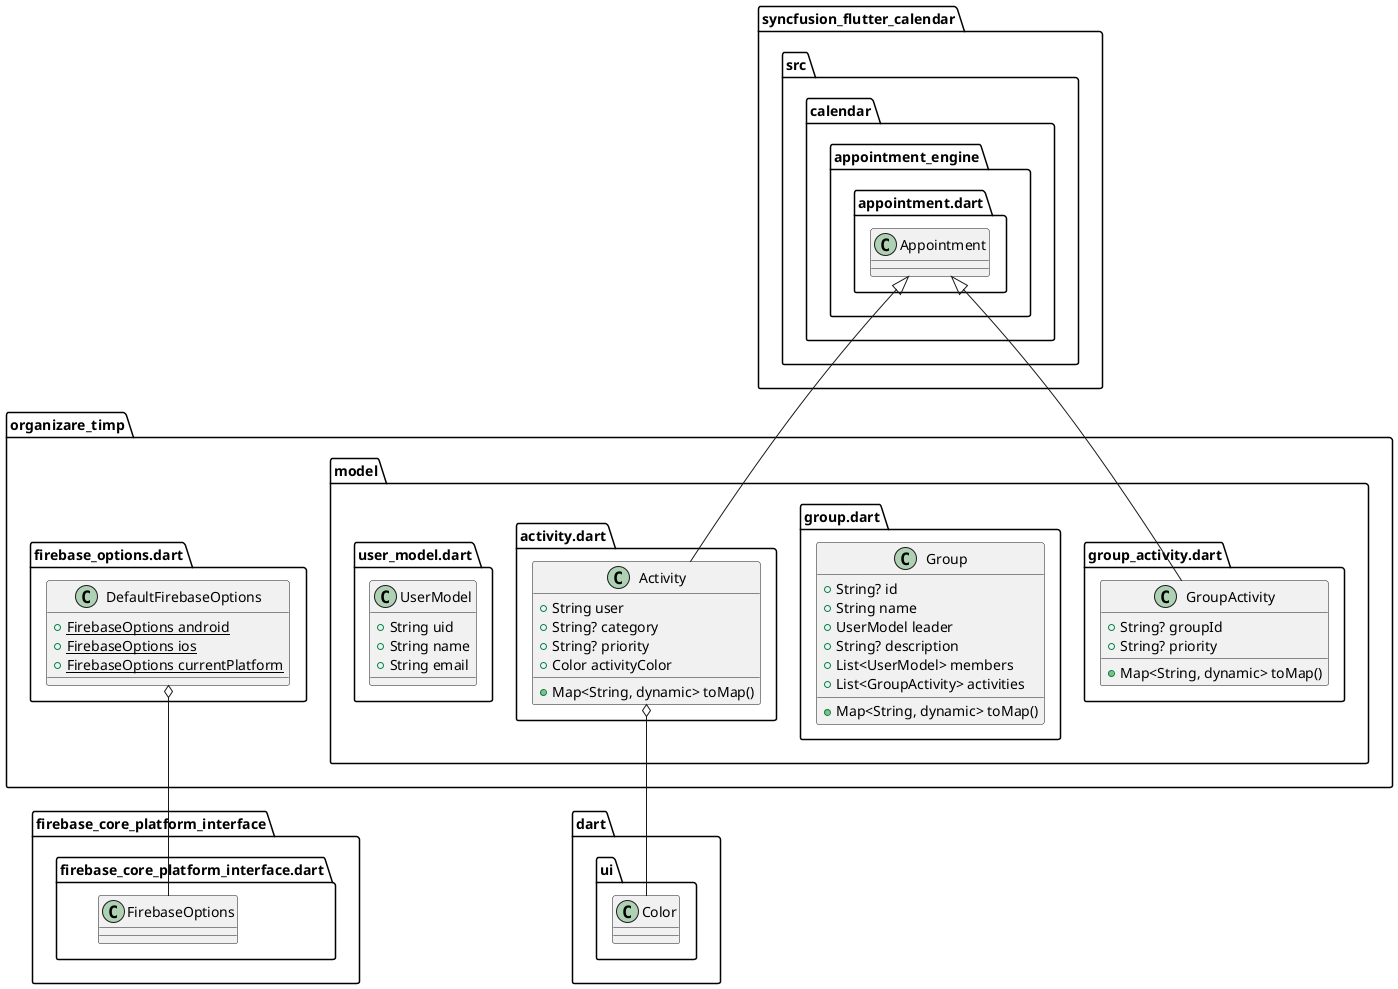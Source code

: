 @startuml classDiagram
set namespaceSeparator ::

class "organizare_timp::firebase_options.dart::DefaultFirebaseOptions" {
  {static} +FirebaseOptions android
  {static} +FirebaseOptions ios
  {static} +FirebaseOptions currentPlatform
}

"organizare_timp::firebase_options.dart::DefaultFirebaseOptions" o-- "firebase_core_platform_interface::firebase_core_platform_interface.dart::FirebaseOptions"


class "organizare_timp::model::group_activity.dart::GroupActivity" {
  +String? groupId
  +String? priority
  +Map<String, dynamic> toMap()
}

"syncfusion_flutter_calendar::src::calendar::appointment_engine::appointment.dart::Appointment" <|-- "organizare_timp::model::group_activity.dart::GroupActivity"

class "organizare_timp::model::group.dart::Group" {
  +String? id
  +String name
  +UserModel leader
  +String? description
  +List<UserModel> members
  +List<GroupActivity> activities
  +Map<String, dynamic> toMap()
}

class "organizare_timp::model::activity.dart::Activity" {
  +String user
  +String? category
  +String? priority
  +Color activityColor
  +Map<String, dynamic> toMap()
}

"organizare_timp::model::activity.dart::Activity" o-- "dart::ui::Color"
"syncfusion_flutter_calendar::src::calendar::appointment_engine::appointment.dart::Appointment" <|-- "organizare_timp::model::activity.dart::Activity"

class "organizare_timp::model::user_model.dart::UserModel" {
  +String uid
  +String name
  +String email
}




@enduml